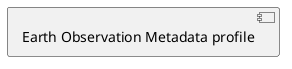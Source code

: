 @startuml
	[Earth Observation Metadata profile] as group___e_o_profile [[../groups/group___e_o_profile.html]]
@enduml
